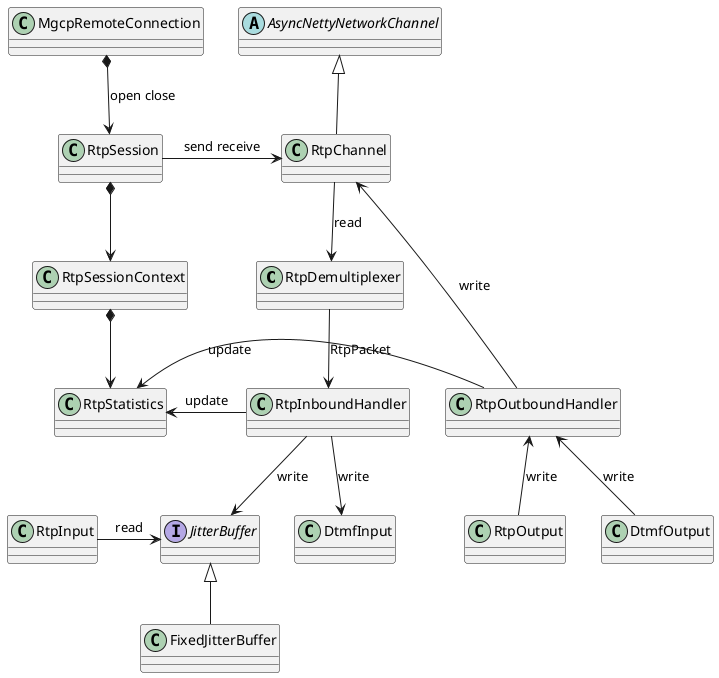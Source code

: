 @startuml
class RtpDemultiplexer
class RtpInboundHandler
class RtpInput
class DtmfInput
interface JitterBuffer
class FixedJitterBuffer
class RtpOutboundHandler
class RtpOutput
class DtmfOutput
class MgcpRemoteConnection
class RtpSession
class RtpSessionContext
class RtpStatistics
abstract class AsyncNettyNetworkChannel
class RtpChannel

MgcpRemoteConnection *--> RtpSession : open close
RtpSession -> RtpChannel : send receive
RtpSession *--> RtpSessionContext
RtpSessionContext *--> RtpStatistics

AsyncNettyNetworkChannel <|-- RtpChannel
RtpChannel --> RtpDemultiplexer : read
RtpChannel <-- RtpOutboundHandler : write

RtpDemultiplexer --> RtpInboundHandler : RtpPacket
RtpInboundHandler --> DtmfInput : write
RtpInboundHandler --> JitterBuffer : write
JitterBuffer <|-- FixedJitterBuffer
RtpInput -> JitterBuffer : read

RtpOutboundHandler <-- DtmfOutput : write
RtpOutboundHandler <-- RtpOutput : write

RtpStatistics <- RtpInboundHandler : update
RtpStatistics <- RtpOutboundHandler : update
@enduml